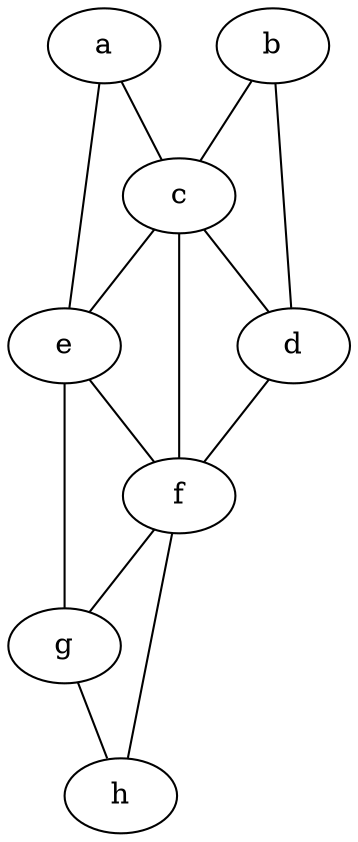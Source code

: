 strict graph textbook {
	1 [label=a];
	1 -- 3;
	1 -- 5;
	2 [label=b];
	2 -- 3;
	2 -- 4;
	3 [label=c];
	3 -- 4;
	3 -- 5;
	3 -- 6;
	3 -- 1;
	3 -- 2;
	4 [label=d];
	4 -- 6;
	4 -- 3;
	4 -- 2;
	5 [label=e];
	5 -- 6;
	5 -- 7;
	5 -- 3;
	5 -- 1;
	6 [label=f];
	6 -- 7;
	6 -- 8;
	6 -- 5;
	6 -- 3;
	6 -- 4;
	7 [label=g];
	7 -- 8;
	7 -- 6;
	7 -- 5;
	8 [label=h];
	8 -- 7;
	8 -- 6;
}
